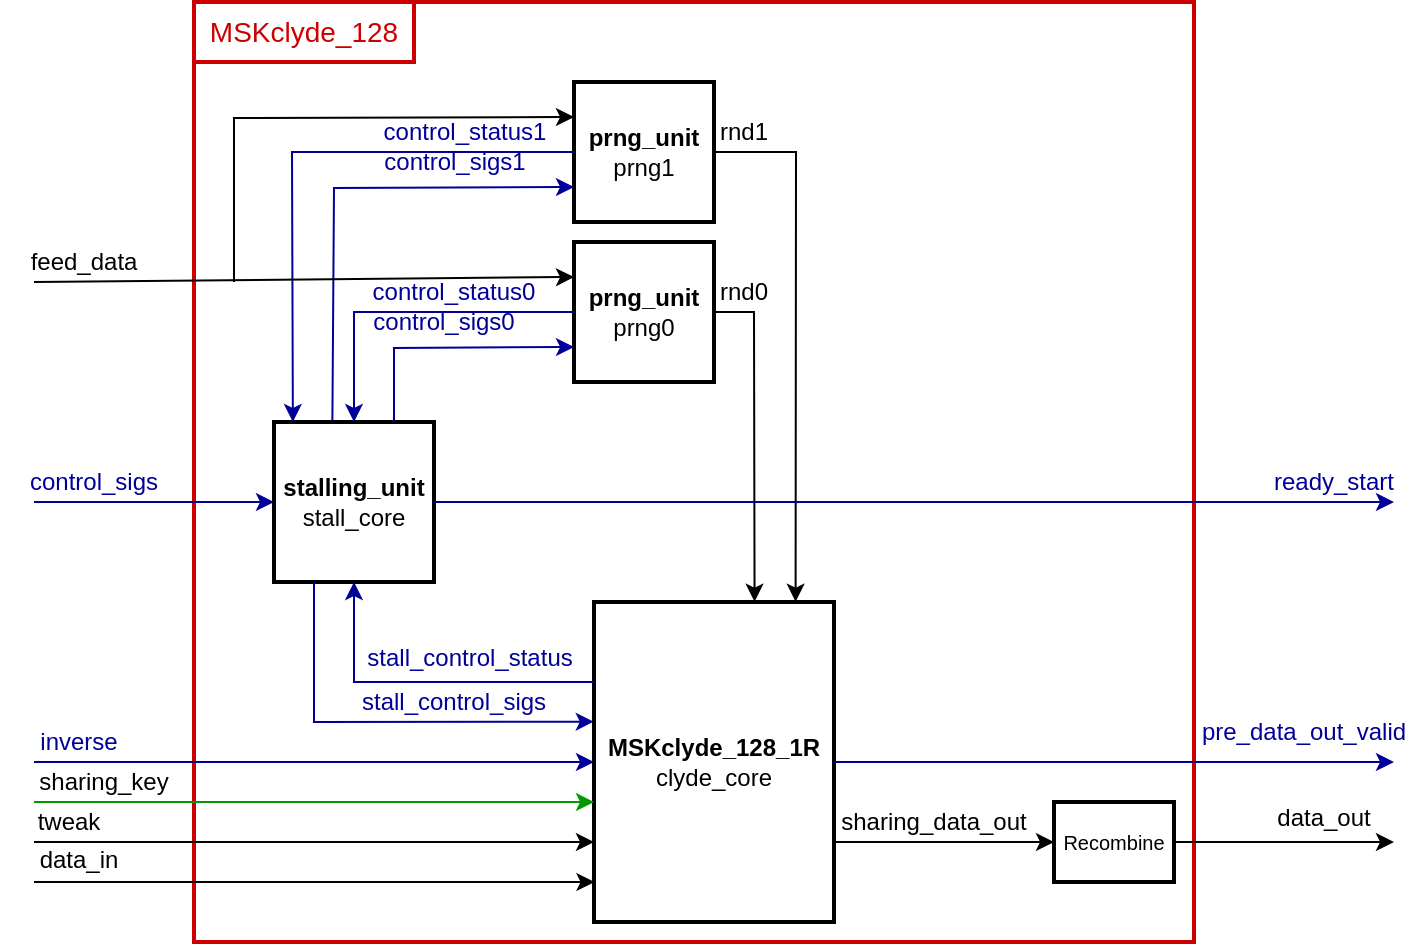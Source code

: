 <mxfile version="13.0.1" type="device"><diagram id="I60g13UOl6UoWmEgyl4W" name="Page-1"><mxGraphModel dx="760" dy="439" grid="1" gridSize="10" guides="1" tooltips="1" connect="1" arrows="1" fold="1" page="1" pageScale="1" pageWidth="827" pageHeight="1169" math="0" shadow="0"><root><mxCell id="0"/><mxCell id="1" parent="0"/><mxCell id="0IiInJLfe3LtQwZDtVTZ-67" value="" style="rounded=0;whiteSpace=wrap;html=1;strokeWidth=2;fillColor=none;strokeColor=#CC0000;" parent="1" vertex="1"><mxGeometry x="200" y="220" width="500" height="470" as="geometry"/></mxCell><mxCell id="0IiInJLfe3LtQwZDtVTZ-11" value="&lt;div&gt;&lt;b&gt;MSKclyde_128_1R&lt;/b&gt;&lt;/div&gt;&lt;div&gt;clyde_core&lt;br&gt;&lt;/div&gt;" style="rounded=0;whiteSpace=wrap;html=1;strokeWidth=2;" parent="1" vertex="1"><mxGeometry x="400" y="520" width="120" height="160" as="geometry"/></mxCell><mxCell id="0IiInJLfe3LtQwZDtVTZ-12" value="&lt;div&gt;&lt;b&gt;prng_unit&lt;/b&gt;&lt;/div&gt;&lt;div&gt;prng0&lt;br&gt;&lt;/div&gt;" style="rounded=0;whiteSpace=wrap;html=1;strokeWidth=2;" parent="1" vertex="1"><mxGeometry x="390" y="340" width="70" height="70" as="geometry"/></mxCell><mxCell id="0IiInJLfe3LtQwZDtVTZ-13" value="&lt;div&gt;&lt;b&gt;prng_unit&lt;/b&gt;&lt;/div&gt;&lt;div&gt;prng1&lt;/div&gt;" style="rounded=0;whiteSpace=wrap;html=1;strokeWidth=2;" parent="1" vertex="1"><mxGeometry x="390" y="260" width="70" height="70" as="geometry"/></mxCell><mxCell id="0IiInJLfe3LtQwZDtVTZ-14" value="&lt;div&gt;&lt;b&gt;stalling_unit&lt;/b&gt;&lt;/div&gt;&lt;div&gt;stall_core&lt;br&gt;&lt;/div&gt;" style="whiteSpace=wrap;html=1;aspect=fixed;strokeWidth=2;" parent="1" vertex="1"><mxGeometry x="240" y="430" width="80" height="80" as="geometry"/></mxCell><mxCell id="0IiInJLfe3LtQwZDtVTZ-15" value="" style="endArrow=classic;html=1;exitX=0.25;exitY=1;exitDx=0;exitDy=0;entryX=-0.001;entryY=0.374;entryDx=0;entryDy=0;rounded=0;entryPerimeter=0;strokeColor=#000099;" parent="1" source="0IiInJLfe3LtQwZDtVTZ-14" target="0IiInJLfe3LtQwZDtVTZ-11" edge="1"><mxGeometry width="50" height="50" relative="1" as="geometry"><mxPoint x="350" y="470" as="sourcePoint"/><mxPoint x="400" y="420" as="targetPoint"/><Array as="points"><mxPoint x="260" y="580"/></Array></mxGeometry></mxCell><mxCell id="0IiInJLfe3LtQwZDtVTZ-16" value="" style="endArrow=classic;html=1;entryX=0.5;entryY=1;entryDx=0;entryDy=0;exitX=0;exitY=0.25;exitDx=0;exitDy=0;rounded=0;strokeColor=#000099;" parent="1" source="0IiInJLfe3LtQwZDtVTZ-11" target="0IiInJLfe3LtQwZDtVTZ-14" edge="1"><mxGeometry width="50" height="50" relative="1" as="geometry"><mxPoint x="430" y="550" as="sourcePoint"/><mxPoint x="570" y="480" as="targetPoint"/><Array as="points"><mxPoint x="280" y="560"/><mxPoint x="280" y="540"/></Array></mxGeometry></mxCell><mxCell id="0IiInJLfe3LtQwZDtVTZ-20" value="" style="endArrow=classic;html=1;exitX=1;exitY=0.5;exitDx=0;exitDy=0;entryX=0.669;entryY=-0.001;entryDx=0;entryDy=0;rounded=0;entryPerimeter=0;" parent="1" source="0IiInJLfe3LtQwZDtVTZ-12" target="0IiInJLfe3LtQwZDtVTZ-11" edge="1"><mxGeometry width="50" height="50" relative="1" as="geometry"><mxPoint x="430" y="490" as="sourcePoint"/><mxPoint x="480" y="440" as="targetPoint"/><Array as="points"><mxPoint x="480" y="375"/></Array></mxGeometry></mxCell><mxCell id="0IiInJLfe3LtQwZDtVTZ-21" value="" style="endArrow=classic;html=1;exitX=1;exitY=0.5;exitDx=0;exitDy=0;rounded=0;entryX=0.84;entryY=-0.001;entryDx=0;entryDy=0;entryPerimeter=0;" parent="1" source="0IiInJLfe3LtQwZDtVTZ-13" edge="1" target="0IiInJLfe3LtQwZDtVTZ-11"><mxGeometry width="50" height="50" relative="1" as="geometry"><mxPoint x="430" y="490" as="sourcePoint"/><mxPoint x="520" y="520" as="targetPoint"/><Array as="points"><mxPoint x="501" y="295"/></Array></mxGeometry></mxCell><mxCell id="0IiInJLfe3LtQwZDtVTZ-22" value="" style="endArrow=classic;html=1;entryX=0;entryY=0.75;entryDx=0;entryDy=0;exitX=0.75;exitY=0;exitDx=0;exitDy=0;rounded=0;strokeColor=#000099;" parent="1" source="0IiInJLfe3LtQwZDtVTZ-14" target="0IiInJLfe3LtQwZDtVTZ-12" edge="1"><mxGeometry width="50" height="50" relative="1" as="geometry"><mxPoint x="311" y="451" as="sourcePoint"/><mxPoint x="350" y="410" as="targetPoint"/><Array as="points"><mxPoint x="300" y="393"/></Array></mxGeometry></mxCell><mxCell id="0IiInJLfe3LtQwZDtVTZ-23" value="" style="endArrow=classic;html=1;exitX=0;exitY=0.5;exitDx=0;exitDy=0;rounded=0;strokeColor=#000099;" parent="1" source="0IiInJLfe3LtQwZDtVTZ-12" edge="1"><mxGeometry width="50" height="50" relative="1" as="geometry"><mxPoint x="330" y="470" as="sourcePoint"/><mxPoint x="280" y="430" as="targetPoint"/><Array as="points"><mxPoint x="280" y="375"/><mxPoint x="280" y="430"/></Array></mxGeometry></mxCell><mxCell id="0IiInJLfe3LtQwZDtVTZ-24" value="" style="endArrow=classic;html=1;entryX=0;entryY=0.75;entryDx=0;entryDy=0;rounded=0;strokeColor=#000099;exitX=0.365;exitY=-0.01;exitDx=0;exitDy=0;exitPerimeter=0;" parent="1" source="0IiInJLfe3LtQwZDtVTZ-14" target="0IiInJLfe3LtQwZDtVTZ-13" edge="1"><mxGeometry width="50" height="50" relative="1" as="geometry"><mxPoint x="360" y="430" as="sourcePoint"/><mxPoint x="410" y="380" as="targetPoint"/><Array as="points"><mxPoint x="270" y="313"/></Array></mxGeometry></mxCell><mxCell id="0IiInJLfe3LtQwZDtVTZ-25" value="" style="endArrow=classic;html=1;entryX=0.118;entryY=0;entryDx=0;entryDy=0;entryPerimeter=0;exitX=0;exitY=0.5;exitDx=0;exitDy=0;rounded=0;strokeColor=#000099;" parent="1" source="0IiInJLfe3LtQwZDtVTZ-13" target="0IiInJLfe3LtQwZDtVTZ-14" edge="1"><mxGeometry width="50" height="50" relative="1" as="geometry"><mxPoint x="360" y="430" as="sourcePoint"/><mxPoint x="410" y="380" as="targetPoint"/><Array as="points"><mxPoint x="249" y="295"/></Array></mxGeometry></mxCell><mxCell id="0IiInJLfe3LtQwZDtVTZ-26" value="" style="endArrow=classic;html=1;entryX=0;entryY=0.5;entryDx=0;entryDy=0;strokeColor=#000099;" parent="1" target="0IiInJLfe3LtQwZDtVTZ-11" edge="1"><mxGeometry width="50" height="50" relative="1" as="geometry"><mxPoint x="120" y="600" as="sourcePoint"/><mxPoint x="440" y="510" as="targetPoint"/></mxGeometry></mxCell><mxCell id="0IiInJLfe3LtQwZDtVTZ-28" value="" style="endArrow=classic;html=1;entryX=0;entryY=0.625;entryDx=0;entryDy=0;entryPerimeter=0;strokeColor=#009900;" parent="1" target="0IiInJLfe3LtQwZDtVTZ-11" edge="1"><mxGeometry width="50" height="50" relative="1" as="geometry"><mxPoint x="120" y="620" as="sourcePoint"/><mxPoint x="410" y="590" as="targetPoint"/></mxGeometry></mxCell><mxCell id="0IiInJLfe3LtQwZDtVTZ-29" value="" style="endArrow=classic;html=1;entryX=0;entryY=0.75;entryDx=0;entryDy=0;" parent="1" target="0IiInJLfe3LtQwZDtVTZ-11" edge="1"><mxGeometry width="50" height="50" relative="1" as="geometry"><mxPoint x="120" y="640" as="sourcePoint"/><mxPoint x="410" y="610" as="targetPoint"/></mxGeometry></mxCell><mxCell id="0IiInJLfe3LtQwZDtVTZ-30" value="" style="endArrow=classic;html=1;entryX=0.002;entryY=0.875;entryDx=0;entryDy=0;entryPerimeter=0;" parent="1" target="0IiInJLfe3LtQwZDtVTZ-11" edge="1"><mxGeometry width="50" height="50" relative="1" as="geometry"><mxPoint x="120" y="660" as="sourcePoint"/><mxPoint x="420" y="630" as="targetPoint"/></mxGeometry></mxCell><mxCell id="0IiInJLfe3LtQwZDtVTZ-32" value="" style="endArrow=classic;html=1;exitX=1;exitY=0.5;exitDx=0;exitDy=0;strokeColor=#000099;" parent="1" source="0IiInJLfe3LtQwZDtVTZ-11" edge="1"><mxGeometry width="50" height="50" relative="1" as="geometry"><mxPoint x="580" y="635" as="sourcePoint"/><mxPoint x="800" y="600" as="targetPoint"/></mxGeometry></mxCell><mxCell id="0IiInJLfe3LtQwZDtVTZ-33" value="" style="endArrow=classic;html=1;entryX=0;entryY=0.5;entryDx=0;entryDy=0;strokeColor=#000099;" parent="1" target="0IiInJLfe3LtQwZDtVTZ-14" edge="1"><mxGeometry width="50" height="50" relative="1" as="geometry"><mxPoint x="120" y="470" as="sourcePoint"/><mxPoint x="280" y="430" as="targetPoint"/></mxGeometry></mxCell><mxCell id="0IiInJLfe3LtQwZDtVTZ-34" value="" style="endArrow=classic;html=1;exitX=1;exitY=0.5;exitDx=0;exitDy=0;strokeColor=#000099;" parent="1" source="0IiInJLfe3LtQwZDtVTZ-14" edge="1"><mxGeometry width="50" height="50" relative="1" as="geometry"><mxPoint x="370" y="510" as="sourcePoint"/><mxPoint x="800" y="470" as="targetPoint"/></mxGeometry></mxCell><mxCell id="0IiInJLfe3LtQwZDtVTZ-36" value="" style="endArrow=classic;html=1;entryX=0;entryY=0.25;entryDx=0;entryDy=0;strokeColor=none;rounded=0;" parent="1" target="0IiInJLfe3LtQwZDtVTZ-13" edge="1"><mxGeometry width="50" height="50" relative="1" as="geometry"><mxPoint x="131.25" y="330" as="sourcePoint"/><mxPoint x="300" y="320" as="targetPoint"/><Array as="points"><mxPoint x="140" y="295"/></Array></mxGeometry></mxCell><mxCell id="0IiInJLfe3LtQwZDtVTZ-37" value="" style="endArrow=classic;html=1;strokeColor=#000000;entryX=0;entryY=0.25;entryDx=0;entryDy=0;rounded=0;" parent="1" target="0IiInJLfe3LtQwZDtVTZ-13" edge="1"><mxGeometry width="50" height="50" relative="1" as="geometry"><mxPoint x="220" y="360" as="sourcePoint"/><mxPoint x="290" y="300" as="targetPoint"/><Array as="points"><mxPoint x="220" y="320"/><mxPoint x="220" y="278"/></Array></mxGeometry></mxCell><mxCell id="0IiInJLfe3LtQwZDtVTZ-38" value="" style="endArrow=classic;html=1;strokeColor=#000000;entryX=0;entryY=0.25;entryDx=0;entryDy=0;" parent="1" target="0IiInJLfe3LtQwZDtVTZ-12" edge="1"><mxGeometry width="50" height="50" relative="1" as="geometry"><mxPoint x="120" y="360" as="sourcePoint"/><mxPoint x="310" y="360" as="targetPoint"/></mxGeometry></mxCell><mxCell id="0IiInJLfe3LtQwZDtVTZ-47" value="&lt;font color=&quot;#000099&quot;&gt;inverse&lt;/font&gt;" style="text;html=1;strokeColor=none;fillColor=none;align=center;verticalAlign=middle;whiteSpace=wrap;rounded=0;" parent="1" vertex="1"><mxGeometry x="120" y="585" width="45" height="10" as="geometry"/></mxCell><mxCell id="0IiInJLfe3LtQwZDtVTZ-48" value="&lt;font color=&quot;#000099&quot;&gt;stall_control_sigs&lt;/font&gt;" style="text;html=1;strokeColor=none;fillColor=none;align=center;verticalAlign=middle;whiteSpace=wrap;rounded=0;" parent="1" vertex="1"><mxGeometry x="295" y="562" width="70" height="15" as="geometry"/></mxCell><mxCell id="0IiInJLfe3LtQwZDtVTZ-49" value="&lt;font color=&quot;#000099&quot;&gt;stall_control_status&lt;/font&gt;" style="text;html=1;strokeColor=none;fillColor=none;align=center;verticalAlign=middle;whiteSpace=wrap;rounded=0;" parent="1" vertex="1"><mxGeometry x="297.5" y="540" width="80" height="15" as="geometry"/></mxCell><mxCell id="0IiInJLfe3LtQwZDtVTZ-51" value="" style="endArrow=classic;html=1;entryX=0;entryY=0.25;entryDx=0;entryDy=0;strokeColor=none;rounded=0;" parent="1" edge="1"><mxGeometry width="50" height="50" relative="1" as="geometry"><mxPoint x="140" y="370" as="sourcePoint"/><mxPoint x="110" y="332.5" as="targetPoint"/><Array as="points"/></mxGeometry></mxCell><mxCell id="0IiInJLfe3LtQwZDtVTZ-52" value="feed_data" style="text;html=1;strokeColor=none;fillColor=none;align=center;verticalAlign=middle;whiteSpace=wrap;rounded=0;" parent="1" vertex="1"><mxGeometry x="120" y="340" width="50" height="20" as="geometry"/></mxCell><mxCell id="0IiInJLfe3LtQwZDtVTZ-53" value="&lt;font color=&quot;#000099&quot;&gt;control_sigs&lt;/font&gt;" style="text;html=1;strokeColor=none;fillColor=none;align=center;verticalAlign=middle;whiteSpace=wrap;rounded=0;" parent="1" vertex="1"><mxGeometry x="120" y="450" width="60" height="20" as="geometry"/></mxCell><mxCell id="0IiInJLfe3LtQwZDtVTZ-54" value="&lt;font color=&quot;#000099&quot;&gt;control_sigs0&lt;/font&gt;" style="text;html=1;strokeColor=none;fillColor=none;align=center;verticalAlign=middle;whiteSpace=wrap;rounded=0;" parent="1" vertex="1"><mxGeometry x="290" y="370" width="70" height="20" as="geometry"/></mxCell><mxCell id="0IiInJLfe3LtQwZDtVTZ-55" value="&lt;font color=&quot;#000099&quot;&gt;control_status0&lt;/font&gt;" style="text;html=1;strokeColor=none;fillColor=none;align=center;verticalAlign=middle;whiteSpace=wrap;rounded=0;" parent="1" vertex="1"><mxGeometry x="285" y="360" width="90" height="10" as="geometry"/></mxCell><mxCell id="0IiInJLfe3LtQwZDtVTZ-56" value="&lt;font color=&quot;#000099&quot;&gt;control_sigs1&lt;/font&gt;" style="text;html=1;strokeColor=none;fillColor=none;align=center;verticalAlign=middle;whiteSpace=wrap;rounded=0;" parent="1" vertex="1"><mxGeometry x="292.5" y="290" width="75" height="20" as="geometry"/></mxCell><mxCell id="0IiInJLfe3LtQwZDtVTZ-57" value="&lt;font color=&quot;#000099&quot;&gt;control_status1&lt;/font&gt;" style="text;html=1;strokeColor=none;fillColor=none;align=center;verticalAlign=middle;whiteSpace=wrap;rounded=0;" parent="1" vertex="1"><mxGeometry x="292.5" y="280" width="85" height="10" as="geometry"/></mxCell><mxCell id="0IiInJLfe3LtQwZDtVTZ-58" value="&lt;font color=&quot;#000099&quot;&gt;ready_start&lt;/font&gt;" style="text;html=1;strokeColor=none;fillColor=none;align=center;verticalAlign=middle;whiteSpace=wrap;rounded=0;" parent="1" vertex="1"><mxGeometry x="740" y="455" width="60" height="10" as="geometry"/></mxCell><mxCell id="0IiInJLfe3LtQwZDtVTZ-59" value="&lt;font color=&quot;#000099&quot;&gt;pre_data_out_valid&lt;/font&gt;" style="text;html=1;strokeColor=none;fillColor=none;align=center;verticalAlign=middle;whiteSpace=wrap;rounded=0;" parent="1" vertex="1"><mxGeometry x="700" y="577" width="110" height="15" as="geometry"/></mxCell><mxCell id="0IiInJLfe3LtQwZDtVTZ-60" value="data_out" style="text;html=1;strokeColor=none;fillColor=none;align=center;verticalAlign=middle;whiteSpace=wrap;rounded=0;" parent="1" vertex="1"><mxGeometry x="740" y="617.5" width="50" height="20" as="geometry"/></mxCell><mxCell id="0IiInJLfe3LtQwZDtVTZ-62" value="sharing_key" style="text;html=1;strokeColor=none;fillColor=none;align=center;verticalAlign=middle;whiteSpace=wrap;rounded=0;" parent="1" vertex="1"><mxGeometry x="120" y="600" width="70" height="20" as="geometry"/></mxCell><mxCell id="0IiInJLfe3LtQwZDtVTZ-63" value="tweak" style="text;html=1;strokeColor=none;fillColor=none;align=center;verticalAlign=middle;whiteSpace=wrap;rounded=0;" parent="1" vertex="1"><mxGeometry x="120" y="622.5" width="35" height="15" as="geometry"/></mxCell><mxCell id="0IiInJLfe3LtQwZDtVTZ-64" value="data_in" style="text;html=1;strokeColor=none;fillColor=none;align=center;verticalAlign=middle;whiteSpace=wrap;rounded=0;" parent="1" vertex="1"><mxGeometry x="120" y="640" width="45" height="17.5" as="geometry"/></mxCell><mxCell id="0IiInJLfe3LtQwZDtVTZ-65" value="rnd1" style="text;html=1;strokeColor=none;fillColor=none;align=center;verticalAlign=middle;whiteSpace=wrap;rounded=0;" parent="1" vertex="1"><mxGeometry x="460" y="280" width="30" height="10" as="geometry"/></mxCell><mxCell id="0IiInJLfe3LtQwZDtVTZ-66" value="rnd0" style="text;html=1;strokeColor=none;fillColor=none;align=center;verticalAlign=middle;whiteSpace=wrap;rounded=0;" parent="1" vertex="1"><mxGeometry x="460" y="360" width="30" height="10" as="geometry"/></mxCell><mxCell id="0IiInJLfe3LtQwZDtVTZ-68" value="&lt;font style=&quot;font-size: 14px&quot; color=&quot;#CC0000&quot;&gt;MSKclyde_128&lt;/font&gt;" style="text;html=1;strokeColor=#CC0000;fillColor=none;align=center;verticalAlign=middle;whiteSpace=wrap;rounded=0;strokeWidth=2;" parent="1" vertex="1"><mxGeometry x="200" y="220" width="110" height="30" as="geometry"/></mxCell><mxCell id="4Tta_BMEuNHt39n9EZEC-1" value="&lt;font style=&quot;font-size: 10px&quot;&gt;Recombine&lt;/font&gt;" style="rounded=0;whiteSpace=wrap;html=1;strokeWidth=2;" vertex="1" parent="1"><mxGeometry x="630" y="620" width="60" height="40" as="geometry"/></mxCell><mxCell id="4Tta_BMEuNHt39n9EZEC-2" value="" style="endArrow=classic;html=1;strokeColor=#000000;exitX=1;exitY=0.75;exitDx=0;exitDy=0;entryX=0;entryY=0.5;entryDx=0;entryDy=0;" edge="1" parent="1" source="0IiInJLfe3LtQwZDtVTZ-11" target="4Tta_BMEuNHt39n9EZEC-1"><mxGeometry width="50" height="50" relative="1" as="geometry"><mxPoint x="590" y="690" as="sourcePoint"/><mxPoint x="640" y="640" as="targetPoint"/></mxGeometry></mxCell><mxCell id="4Tta_BMEuNHt39n9EZEC-3" value="" style="endArrow=classic;html=1;strokeColor=#000000;exitX=1;exitY=0.5;exitDx=0;exitDy=0;" edge="1" parent="1" source="4Tta_BMEuNHt39n9EZEC-1"><mxGeometry width="50" height="50" relative="1" as="geometry"><mxPoint x="590" y="680" as="sourcePoint"/><mxPoint x="800" y="640" as="targetPoint"/></mxGeometry></mxCell><mxCell id="4Tta_BMEuNHt39n9EZEC-4" value="sharing_data_out" style="text;html=1;strokeColor=none;fillColor=none;align=center;verticalAlign=middle;whiteSpace=wrap;rounded=0;" vertex="1" parent="1"><mxGeometry x="520" y="620" width="100" height="20" as="geometry"/></mxCell></root></mxGraphModel></diagram></mxfile>